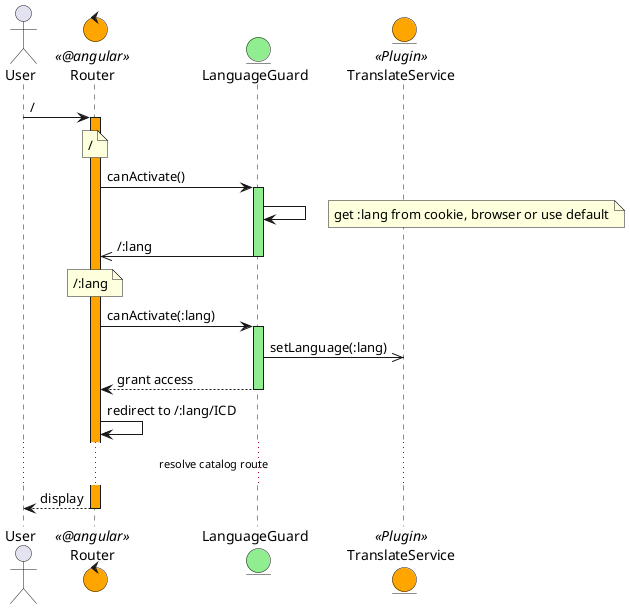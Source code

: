 @startuml
actor User
control Router <<@angular>> #orange

entity LanguageGuard #lightgreen
entity TranslateService <<Plugin>> #orange

User -> Router: /

activate Router #orange

note over Router
  /
end note

Router -> LanguageGuard: canActivate()
activate LanguageGuard #lightgreen
LanguageGuard -> LanguageGuard:
note right
  get :lang from cookie, browser or use default
end note
LanguageGuard ->> Router: /:lang
deactivate LanguageGuard

note over Router
  /:lang
end note

Router -> LanguageGuard: canActivate(:lang)
activate LanguageGuard #lightgreen

LanguageGuard ->> TranslateService: setLanguage(:lang)
LanguageGuard --> Router: grant access
deactivate LanguageGuard

Router -> Router: redirect to /:lang/ICD

...resolve catalog route...

Router --> User: display
deactivate Router


@enduml
